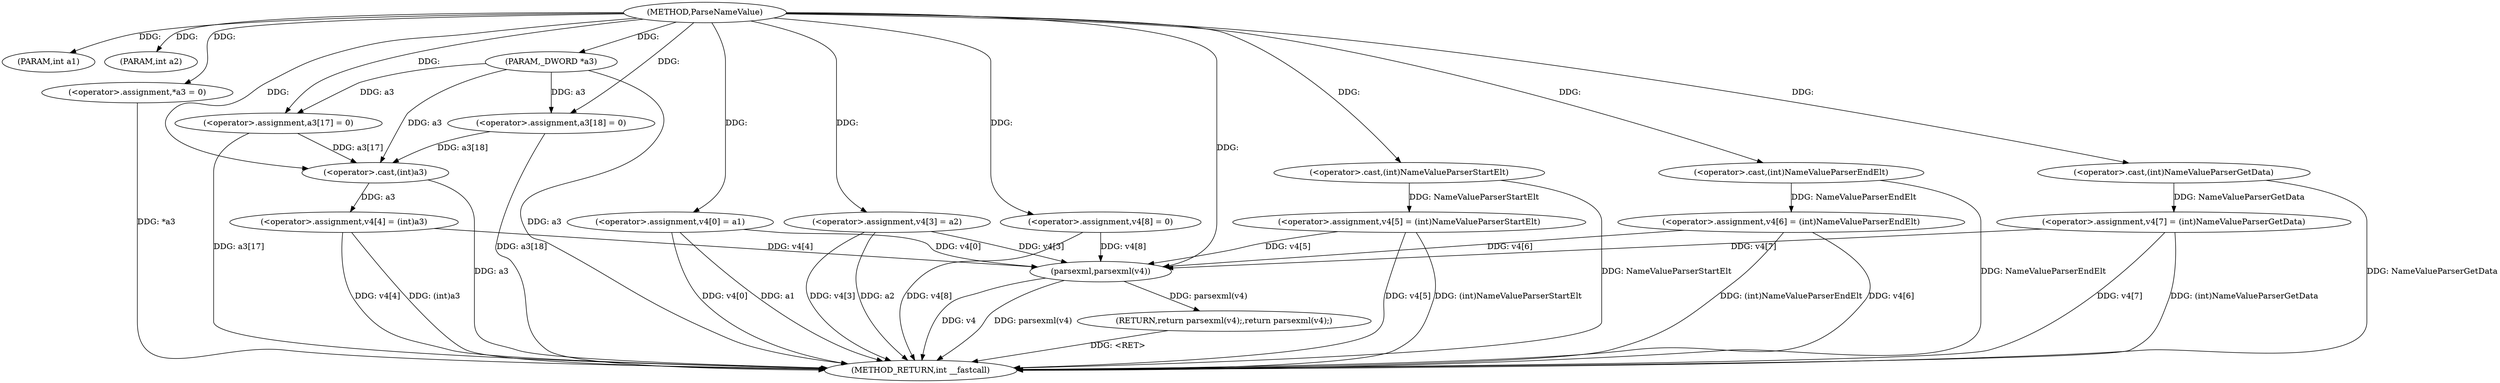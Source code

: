digraph ParseNameValue {  
"1000102" [label = "(METHOD,ParseNameValue)" ]
"1000168" [label = "(METHOD_RETURN,int __fastcall)" ]
"1000103" [label = "(PARAM,int a1)" ]
"1000104" [label = "(PARAM,int a2)" ]
"1000105" [label = "(PARAM,_DWORD *a3)" ]
"1000108" [label = "(<operator>.assignment,*a3 = 0)" ]
"1000112" [label = "(<operator>.assignment,a3[17] = 0)" ]
"1000117" [label = "(<operator>.assignment,a3[18] = 0)" ]
"1000122" [label = "(<operator>.assignment,v4[0] = a1)" ]
"1000127" [label = "(<operator>.assignment,v4[3] = a2)" ]
"1000132" [label = "(<operator>.assignment,v4[4] = (int)a3)" ]
"1000136" [label = "(<operator>.cast,(int)a3)" ]
"1000139" [label = "(<operator>.assignment,v4[5] = (int)NameValueParserStartElt)" ]
"1000143" [label = "(<operator>.cast,(int)NameValueParserStartElt)" ]
"1000146" [label = "(<operator>.assignment,v4[6] = (int)NameValueParserEndElt)" ]
"1000150" [label = "(<operator>.cast,(int)NameValueParserEndElt)" ]
"1000153" [label = "(<operator>.assignment,v4[7] = (int)NameValueParserGetData)" ]
"1000157" [label = "(<operator>.cast,(int)NameValueParserGetData)" ]
"1000160" [label = "(<operator>.assignment,v4[8] = 0)" ]
"1000165" [label = "(RETURN,return parsexml(v4);,return parsexml(v4);)" ]
"1000166" [label = "(parsexml,parsexml(v4))" ]
  "1000165" -> "1000168"  [ label = "DDG: <RET>"] 
  "1000166" -> "1000168"  [ label = "DDG: v4"] 
  "1000153" -> "1000168"  [ label = "DDG: (int)NameValueParserGetData"] 
  "1000150" -> "1000168"  [ label = "DDG: NameValueParserEndElt"] 
  "1000146" -> "1000168"  [ label = "DDG: (int)NameValueParserEndElt"] 
  "1000146" -> "1000168"  [ label = "DDG: v4[6]"] 
  "1000136" -> "1000168"  [ label = "DDG: a3"] 
  "1000157" -> "1000168"  [ label = "DDG: NameValueParserGetData"] 
  "1000127" -> "1000168"  [ label = "DDG: a2"] 
  "1000122" -> "1000168"  [ label = "DDG: a1"] 
  "1000132" -> "1000168"  [ label = "DDG: (int)a3"] 
  "1000160" -> "1000168"  [ label = "DDG: v4[8]"] 
  "1000139" -> "1000168"  [ label = "DDG: (int)NameValueParserStartElt"] 
  "1000112" -> "1000168"  [ label = "DDG: a3[17]"] 
  "1000127" -> "1000168"  [ label = "DDG: v4[3]"] 
  "1000108" -> "1000168"  [ label = "DDG: *a3"] 
  "1000166" -> "1000168"  [ label = "DDG: parsexml(v4)"] 
  "1000117" -> "1000168"  [ label = "DDG: a3[18]"] 
  "1000105" -> "1000168"  [ label = "DDG: a3"] 
  "1000132" -> "1000168"  [ label = "DDG: v4[4]"] 
  "1000139" -> "1000168"  [ label = "DDG: v4[5]"] 
  "1000143" -> "1000168"  [ label = "DDG: NameValueParserStartElt"] 
  "1000153" -> "1000168"  [ label = "DDG: v4[7]"] 
  "1000122" -> "1000168"  [ label = "DDG: v4[0]"] 
  "1000102" -> "1000103"  [ label = "DDG: "] 
  "1000102" -> "1000104"  [ label = "DDG: "] 
  "1000102" -> "1000105"  [ label = "DDG: "] 
  "1000102" -> "1000108"  [ label = "DDG: "] 
  "1000102" -> "1000112"  [ label = "DDG: "] 
  "1000105" -> "1000112"  [ label = "DDG: a3"] 
  "1000102" -> "1000117"  [ label = "DDG: "] 
  "1000105" -> "1000117"  [ label = "DDG: a3"] 
  "1000102" -> "1000122"  [ label = "DDG: "] 
  "1000102" -> "1000127"  [ label = "DDG: "] 
  "1000136" -> "1000132"  [ label = "DDG: a3"] 
  "1000112" -> "1000136"  [ label = "DDG: a3[17]"] 
  "1000117" -> "1000136"  [ label = "DDG: a3[18]"] 
  "1000105" -> "1000136"  [ label = "DDG: a3"] 
  "1000102" -> "1000136"  [ label = "DDG: "] 
  "1000143" -> "1000139"  [ label = "DDG: NameValueParserStartElt"] 
  "1000102" -> "1000143"  [ label = "DDG: "] 
  "1000150" -> "1000146"  [ label = "DDG: NameValueParserEndElt"] 
  "1000102" -> "1000150"  [ label = "DDG: "] 
  "1000157" -> "1000153"  [ label = "DDG: NameValueParserGetData"] 
  "1000102" -> "1000157"  [ label = "DDG: "] 
  "1000102" -> "1000160"  [ label = "DDG: "] 
  "1000166" -> "1000165"  [ label = "DDG: parsexml(v4)"] 
  "1000160" -> "1000166"  [ label = "DDG: v4[8]"] 
  "1000127" -> "1000166"  [ label = "DDG: v4[3]"] 
  "1000132" -> "1000166"  [ label = "DDG: v4[4]"] 
  "1000146" -> "1000166"  [ label = "DDG: v4[6]"] 
  "1000139" -> "1000166"  [ label = "DDG: v4[5]"] 
  "1000153" -> "1000166"  [ label = "DDG: v4[7]"] 
  "1000122" -> "1000166"  [ label = "DDG: v4[0]"] 
  "1000102" -> "1000166"  [ label = "DDG: "] 
}
